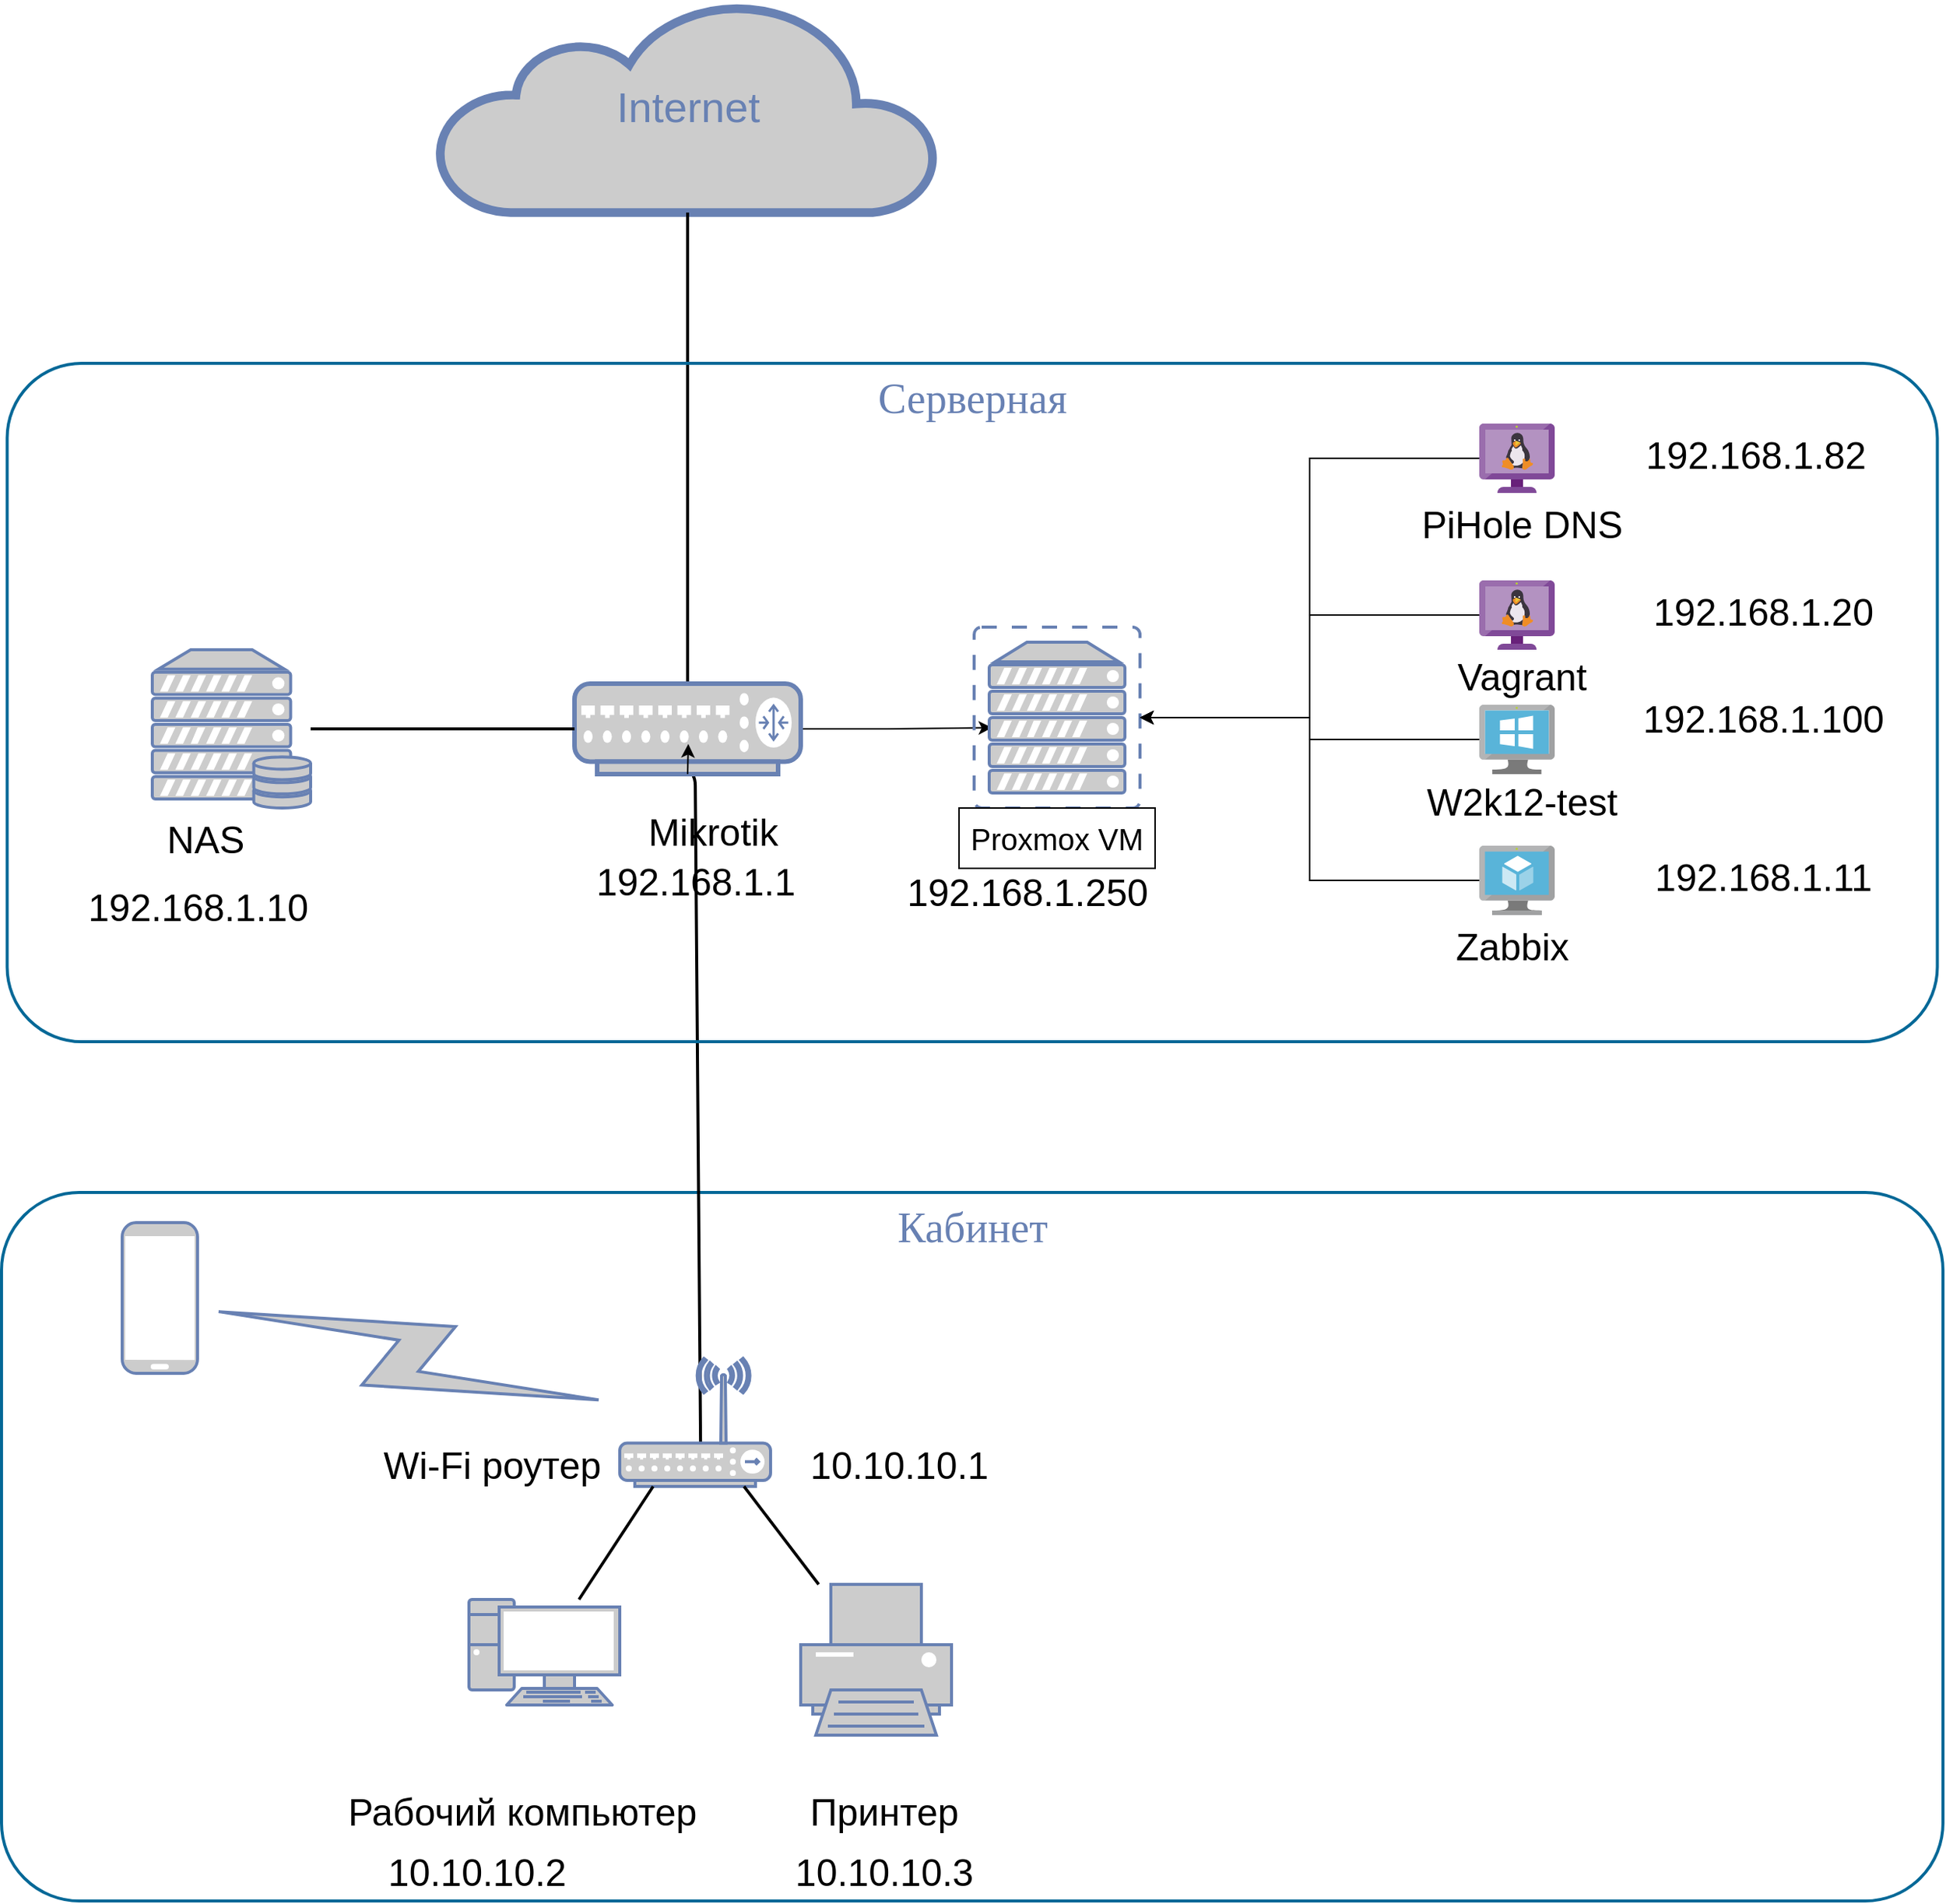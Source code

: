 <mxfile version="20.1.1" type="github">
  <diagram name="Page-1" id="bfe91b75-5d2c-26a0-9c1d-138518896778">
    <mxGraphModel dx="2348" dy="1235" grid="1" gridSize="10" guides="1" tooltips="1" connect="1" arrows="1" fold="1" page="1" pageScale="1" pageWidth="1169" pageHeight="827" background="none" math="0" shadow="0">
      <root>
        <object label="" id="0">
          <mxCell />
        </object>
        <mxCell id="1" parent="0" />
        <mxCell id="7c3789c024ecab99-78" value="Кабинет" style="rounded=1;whiteSpace=wrap;html=1;shadow=0;comic=0;strokeColor=#036897;strokeWidth=2;fillColor=none;fontFamily=Verdana;fontSize=28;fontColor=#6881B3;align=center;arcSize=11;verticalAlign=top;" parent="1" vertex="1">
          <mxGeometry x="270" y="870" width="1287.5" height="470" as="geometry" />
        </mxCell>
        <mxCell id="7c3789c024ecab99-52" style="edgeStyle=none;html=1;labelBackgroundColor=none;endArrow=none;endFill=0;strokeWidth=2;fontFamily=Verdana;fontSize=15;fontColor=#036897;exitX=0.537;exitY=0.824;exitDx=0;exitDy=0;exitPerimeter=0;entryX=0;entryY=0.5;entryDx=0;entryDy=0;entryPerimeter=0;" parent="1" source="7c3789c024ecab99-9" target="7c3789c024ecab99-54" edge="1">
          <mxGeometry relative="1" as="geometry">
            <mxPoint x="1630" y="897" as="targetPoint" />
            <mxPoint x="1400.0" y="887.143" as="sourcePoint" />
            <Array as="points">
              <mxPoint x="730" y="590" />
            </Array>
          </mxGeometry>
        </mxCell>
        <mxCell id="7c3789c024ecab99-1" value="" style="fontColor=#0066CC;verticalAlign=top;verticalLabelPosition=bottom;labelPosition=center;align=center;html=1;fillColor=#CCCCCC;strokeColor=#6881B3;gradientColor=none;gradientDirection=north;strokeWidth=2;shape=mxgraph.networks.pc;rounded=0;shadow=0;comic=0;" parent="1" vertex="1">
          <mxGeometry x="580.0" y="1140" width="100" height="70" as="geometry" />
        </mxCell>
        <mxCell id="7c3789c024ecab99-6" value="" style="fontColor=#0066CC;verticalAlign=top;verticalLabelPosition=bottom;labelPosition=center;align=center;html=1;fillColor=#CCCCCC;strokeColor=#6881B3;gradientColor=none;gradientDirection=north;strokeWidth=2;shape=mxgraph.networks.printer;rounded=0;shadow=0;comic=0;" parent="1" vertex="1">
          <mxGeometry x="800.0" y="1130" width="100" height="100" as="geometry" />
        </mxCell>
        <mxCell id="7c3789c024ecab99-9" value="" style="fontColor=#0066CC;verticalAlign=top;verticalLabelPosition=bottom;labelPosition=center;align=center;html=1;fillColor=#CCCCCC;strokeColor=#6881B3;gradientColor=none;gradientDirection=north;strokeWidth=2;shape=mxgraph.networks.wireless_hub;rounded=0;shadow=0;comic=0;" parent="1" vertex="1">
          <mxGeometry x="680.0" y="980" width="100" height="85" as="geometry" />
        </mxCell>
        <mxCell id="7c3789c024ecab99-13" style="edgeStyle=none;html=1;labelBackgroundColor=none;endArrow=none;endFill=0;strokeWidth=2;fontFamily=Verdana;fontSize=15;fontColor=#036897;" parent="1" source="7c3789c024ecab99-1" target="7c3789c024ecab99-9" edge="1">
          <mxGeometry relative="1" as="geometry">
            <mxPoint x="680.0" y="1100" as="targetPoint" />
          </mxGeometry>
        </mxCell>
        <mxCell id="7c3789c024ecab99-17" style="edgeStyle=none;html=1;labelBackgroundColor=none;endArrow=none;endFill=0;strokeWidth=2;fontFamily=Verdana;fontSize=15;fontColor=#036897;" parent="1" source="7c3789c024ecab99-6" target="7c3789c024ecab99-9" edge="1">
          <mxGeometry relative="1" as="geometry" />
        </mxCell>
        <mxCell id="7c3789c024ecab99-11" value="" style="html=1;fillColor=#CCCCCC;strokeColor=#6881B3;gradientColor=none;gradientDirection=north;strokeWidth=2;shape=mxgraph.networks.comm_link_edge;html=1;labelBackgroundColor=none;endArrow=none;endFill=0;fontFamily=Verdana;fontSize=20;" parent="1" source="7c3789c024ecab99-9" target="7c3789c024ecab99-12" edge="1">
          <mxGeometry width="100" height="100" relative="1" as="geometry">
            <mxPoint x="930.0" y="1080" as="sourcePoint" />
            <mxPoint x="633.0" y="993" as="targetPoint" />
          </mxGeometry>
        </mxCell>
        <mxCell id="7c3789c024ecab99-12" value="" style="fontColor=#0066CC;verticalAlign=top;verticalLabelPosition=bottom;labelPosition=center;align=center;html=1;fillColor=#CCCCCC;strokeColor=#6881B3;gradientColor=none;gradientDirection=north;strokeWidth=2;shape=mxgraph.networks.mobile;rounded=0;shadow=0;comic=0;" parent="1" vertex="1">
          <mxGeometry x="350.0" y="890" width="50" height="100" as="geometry" />
        </mxCell>
        <mxCell id="7c3789c024ecab99-53" value="Internet" style="html=1;fillColor=#CCCCCC;strokeColor=#6881B3;gradientColor=none;gradientDirection=north;strokeWidth=2;shape=mxgraph.networks.cloud;fontColor=#6881B3;rounded=0;shadow=0;comic=0;align=center;fontSize=28;" parent="1" vertex="1">
          <mxGeometry x="560" y="80" width="330" height="140" as="geometry" />
        </mxCell>
        <mxCell id="7c3789c024ecab99-56" style="edgeStyle=none;html=1;labelBackgroundColor=none;endArrow=none;endFill=0;strokeWidth=2;fontFamily=Verdana;fontSize=28;fontColor=#6881B3;" parent="1" source="7c3789c024ecab99-54" target="7c3789c024ecab99-53" edge="1">
          <mxGeometry relative="1" as="geometry" />
        </mxCell>
        <mxCell id="B4gEiAXWy7dcfp6wLXZJ-9" style="edgeStyle=orthogonalEdgeStyle;rounded=0;orthogonalLoop=1;jettySize=auto;html=1;entryX=0.109;entryY=0.556;entryDx=0;entryDy=0;entryPerimeter=0;" edge="1" parent="1" source="7c3789c024ecab99-54" target="B4gEiAXWy7dcfp6wLXZJ-7">
          <mxGeometry relative="1" as="geometry" />
        </mxCell>
        <mxCell id="7c3789c024ecab99-54" value="" style="fontColor=#0066CC;verticalAlign=top;verticalLabelPosition=bottom;labelPosition=center;align=center;html=1;fillColor=#CCCCCC;strokeColor=#6881B3;gradientColor=none;gradientDirection=north;strokeWidth=2;shape=mxgraph.networks.router;rounded=0;shadow=0;comic=0;perimeterSpacing=0;" parent="1" vertex="1">
          <mxGeometry x="650" y="532.5" width="150" height="60" as="geometry" />
        </mxCell>
        <mxCell id="7c3789c024ecab99-59" style="edgeStyle=none;html=1;labelBackgroundColor=none;endArrow=none;endFill=0;strokeWidth=2;fontFamily=Verdana;fontSize=28;fontColor=#6881B3;" parent="1" source="7c3789c024ecab99-58" target="7c3789c024ecab99-54" edge="1">
          <mxGeometry relative="1" as="geometry">
            <mxPoint x="1570" y="827" as="targetPoint" />
          </mxGeometry>
        </mxCell>
        <mxCell id="7c3789c024ecab99-58" value="" style="fontColor=#0066CC;verticalAlign=top;verticalLabelPosition=bottom;labelPosition=center;align=center;html=1;fillColor=#CCCCCC;strokeColor=#6881B3;gradientColor=none;gradientDirection=north;strokeWidth=2;shape=mxgraph.networks.server_storage;rounded=0;shadow=0;comic=0;" parent="1" vertex="1">
          <mxGeometry x="370" y="510" width="105" height="105" as="geometry" />
        </mxCell>
        <mxCell id="B4gEiAXWy7dcfp6wLXZJ-5" style="edgeStyle=orthogonalEdgeStyle;rounded=0;orthogonalLoop=1;jettySize=auto;html=1;exitX=0.5;exitY=1;exitDx=0;exitDy=0;exitPerimeter=0;entryX=0.503;entryY=0.667;entryDx=0;entryDy=0;entryPerimeter=0;" edge="1" parent="1" source="7c3789c024ecab99-54" target="7c3789c024ecab99-54">
          <mxGeometry relative="1" as="geometry" />
        </mxCell>
        <mxCell id="B4gEiAXWy7dcfp6wLXZJ-7" value="" style="fontColor=#0066CC;verticalAlign=top;verticalLabelPosition=bottom;labelPosition=center;align=center;html=1;outlineConnect=0;fillColor=#CCCCCC;strokeColor=#6881B3;gradientColor=none;gradientDirection=north;strokeWidth=2;shape=mxgraph.networks.virtual_server;" vertex="1" parent="1">
          <mxGeometry x="915" y="495" width="110" height="120" as="geometry" />
        </mxCell>
        <mxCell id="B4gEiAXWy7dcfp6wLXZJ-10" value="&lt;font style=&quot;font-size: 20px;&quot;&gt;Proxmox VM&lt;/font&gt;" style="rounded=0;whiteSpace=wrap;html=1;" vertex="1" parent="1">
          <mxGeometry x="905" y="615" width="130" height="40" as="geometry" />
        </mxCell>
        <mxCell id="B4gEiAXWy7dcfp6wLXZJ-38" style="edgeStyle=orthogonalEdgeStyle;rounded=0;orthogonalLoop=1;jettySize=auto;html=1;entryX=1;entryY=0.5;entryDx=0;entryDy=0;entryPerimeter=0;fontSize=25;" edge="1" parent="1" source="B4gEiAXWy7dcfp6wLXZJ-12" target="B4gEiAXWy7dcfp6wLXZJ-7">
          <mxGeometry relative="1" as="geometry" />
        </mxCell>
        <mxCell id="B4gEiAXWy7dcfp6wLXZJ-12" value="" style="sketch=0;aspect=fixed;html=1;points=[];align=center;image;fontSize=12;image=img/lib/mscae/VM_Linux_Non_Azure.svg;" vertex="1" parent="1">
          <mxGeometry x="1250" y="464" width="50" height="46" as="geometry" />
        </mxCell>
        <mxCell id="B4gEiAXWy7dcfp6wLXZJ-16" style="edgeStyle=orthogonalEdgeStyle;rounded=0;orthogonalLoop=1;jettySize=auto;html=1;fontSize=20;" edge="1" parent="1" source="B4gEiAXWy7dcfp6wLXZJ-13" target="B4gEiAXWy7dcfp6wLXZJ-7">
          <mxGeometry relative="1" as="geometry" />
        </mxCell>
        <mxCell id="B4gEiAXWy7dcfp6wLXZJ-13" value="" style="sketch=0;aspect=fixed;html=1;points=[];align=center;image;fontSize=12;image=img/lib/mscae/VirtualMachineWindows.svg;" vertex="1" parent="1">
          <mxGeometry x="1250" y="546.5" width="50" height="46" as="geometry" />
        </mxCell>
        <mxCell id="B4gEiAXWy7dcfp6wLXZJ-17" style="edgeStyle=orthogonalEdgeStyle;rounded=0;orthogonalLoop=1;jettySize=auto;html=1;entryX=1;entryY=0.5;entryDx=0;entryDy=0;entryPerimeter=0;fontSize=20;" edge="1" parent="1" source="B4gEiAXWy7dcfp6wLXZJ-14" target="B4gEiAXWy7dcfp6wLXZJ-7">
          <mxGeometry relative="1" as="geometry" />
        </mxCell>
        <mxCell id="B4gEiAXWy7dcfp6wLXZJ-14" value="" style="sketch=0;aspect=fixed;html=1;points=[];align=center;image;fontSize=12;image=img/lib/mscae/Virtual_Machine.svg;" vertex="1" parent="1">
          <mxGeometry x="1250" y="640" width="50" height="46" as="geometry" />
        </mxCell>
        <mxCell id="B4gEiAXWy7dcfp6wLXZJ-19" style="edgeStyle=orthogonalEdgeStyle;rounded=0;orthogonalLoop=1;jettySize=auto;html=1;entryX=1;entryY=0.5;entryDx=0;entryDy=0;entryPerimeter=0;fontSize=20;" edge="1" parent="1" source="B4gEiAXWy7dcfp6wLXZJ-18" target="B4gEiAXWy7dcfp6wLXZJ-7">
          <mxGeometry relative="1" as="geometry" />
        </mxCell>
        <mxCell id="B4gEiAXWy7dcfp6wLXZJ-18" value="" style="sketch=0;aspect=fixed;html=1;points=[];align=center;image;fontSize=12;image=img/lib/mscae/VM_Linux_Non_Azure.svg;" vertex="1" parent="1">
          <mxGeometry x="1250" y="360" width="50" height="46" as="geometry" />
        </mxCell>
        <mxCell id="B4gEiAXWy7dcfp6wLXZJ-22" value="&lt;font style=&quot;font-size: 25px;&quot;&gt;PiHole DNS&lt;/font&gt;" style="text;html=1;align=center;verticalAlign=middle;resizable=0;points=[];autosize=1;strokeColor=none;fillColor=none;fontSize=20;" vertex="1" parent="1">
          <mxGeometry x="1197.5" y="406" width="160" height="40" as="geometry" />
        </mxCell>
        <mxCell id="B4gEiAXWy7dcfp6wLXZJ-23" value="&lt;span style=&quot;font-size: 25px;&quot;&gt;Vagrant&lt;/span&gt;" style="text;html=1;align=center;verticalAlign=middle;resizable=0;points=[];autosize=1;strokeColor=none;fillColor=none;fontSize=20;" vertex="1" parent="1">
          <mxGeometry x="1222.5" y="506.5" width="110" height="40" as="geometry" />
        </mxCell>
        <mxCell id="B4gEiAXWy7dcfp6wLXZJ-24" value="&lt;span style=&quot;font-size: 25px;&quot;&gt;W2k12-test&lt;/span&gt;" style="text;html=1;align=center;verticalAlign=middle;resizable=0;points=[];autosize=1;strokeColor=none;fillColor=none;fontSize=20;" vertex="1" parent="1">
          <mxGeometry x="1202.5" y="590" width="150" height="40" as="geometry" />
        </mxCell>
        <mxCell id="B4gEiAXWy7dcfp6wLXZJ-25" value="&lt;span style=&quot;font-size: 25px;&quot;&gt;Zabbix&amp;nbsp;&lt;/span&gt;" style="text;html=1;align=center;verticalAlign=middle;resizable=0;points=[];autosize=1;strokeColor=none;fillColor=none;fontSize=20;" vertex="1" parent="1">
          <mxGeometry x="1220" y="686" width="110" height="40" as="geometry" />
        </mxCell>
        <mxCell id="B4gEiAXWy7dcfp6wLXZJ-26" value="&lt;span style=&quot;font-size: 25px;&quot;&gt;Mikrotik&amp;nbsp;&lt;/span&gt;" style="text;html=1;align=center;verticalAlign=middle;resizable=0;points=[];autosize=1;strokeColor=none;fillColor=none;fontSize=20;" vertex="1" parent="1">
          <mxGeometry x="685" y="610" width="120" height="40" as="geometry" />
        </mxCell>
        <mxCell id="B4gEiAXWy7dcfp6wLXZJ-28" value="&lt;span style=&quot;font-size: 25px;&quot;&gt;Wi-Fi роутер&lt;/span&gt;" style="text;html=1;align=center;verticalAlign=middle;resizable=0;points=[];autosize=1;strokeColor=none;fillColor=none;fontSize=20;" vertex="1" parent="1">
          <mxGeometry x="510" y="1030" width="170" height="40" as="geometry" />
        </mxCell>
        <mxCell id="B4gEiAXWy7dcfp6wLXZJ-29" value="&lt;span style=&quot;font-size: 25px;&quot;&gt;Рабочий компьютер&lt;/span&gt;" style="text;html=1;align=center;verticalAlign=middle;resizable=0;points=[];autosize=1;strokeColor=none;fillColor=none;fontSize=20;" vertex="1" parent="1">
          <mxGeometry x="490" y="1260" width="250" height="40" as="geometry" />
        </mxCell>
        <mxCell id="B4gEiAXWy7dcfp6wLXZJ-30" value="&lt;span style=&quot;font-size: 25px;&quot;&gt;Принтер&lt;/span&gt;" style="text;html=1;align=center;verticalAlign=middle;resizable=0;points=[];autosize=1;strokeColor=none;fillColor=none;fontSize=20;" vertex="1" parent="1">
          <mxGeometry x="795" y="1260" width="120" height="40" as="geometry" />
        </mxCell>
        <mxCell id="B4gEiAXWy7dcfp6wLXZJ-32" value="&lt;span style=&quot;font-size: 25px;&quot;&gt;NAS&lt;/span&gt;" style="text;html=1;align=center;verticalAlign=middle;resizable=0;points=[];autosize=1;strokeColor=none;fillColor=none;fontSize=20;" vertex="1" parent="1">
          <mxGeometry x="370" y="615" width="70" height="40" as="geometry" />
        </mxCell>
        <mxCell id="B4gEiAXWy7dcfp6wLXZJ-34" value="192.168.1.10" style="text;html=1;align=center;verticalAlign=middle;resizable=0;points=[];autosize=1;strokeColor=none;fillColor=none;fontSize=25;" vertex="1" parent="1">
          <mxGeometry x="315" y="660" width="170" height="40" as="geometry" />
        </mxCell>
        <mxCell id="B4gEiAXWy7dcfp6wLXZJ-35" value="192.168.1.1" style="text;html=1;align=center;verticalAlign=middle;resizable=0;points=[];autosize=1;strokeColor=none;fillColor=none;fontSize=25;" vertex="1" parent="1">
          <mxGeometry x="650" y="643" width="160" height="40" as="geometry" />
        </mxCell>
        <mxCell id="B4gEiAXWy7dcfp6wLXZJ-36" value="192.168.1.250" style="text;html=1;align=center;verticalAlign=middle;resizable=0;points=[];autosize=1;strokeColor=none;fillColor=none;fontSize=25;" vertex="1" parent="1">
          <mxGeometry x="860" y="650" width="180" height="40" as="geometry" />
        </mxCell>
        <mxCell id="B4gEiAXWy7dcfp6wLXZJ-31" value="Серверная" style="rounded=1;whiteSpace=wrap;html=1;shadow=0;comic=0;strokeColor=#036897;strokeWidth=2;fillColor=none;fontFamily=Verdana;fontSize=28;fontColor=#6881B3;align=center;arcSize=11;verticalAlign=top;" vertex="1" parent="1">
          <mxGeometry x="273.75" y="320" width="1280" height="450" as="geometry" />
        </mxCell>
        <mxCell id="B4gEiAXWy7dcfp6wLXZJ-39" value="192.168.1.82" style="text;html=1;align=center;verticalAlign=middle;resizable=0;points=[];autosize=1;strokeColor=none;fillColor=none;fontSize=25;" vertex="1" parent="1">
          <mxGeometry x="1347.5" y="360" width="170" height="40" as="geometry" />
        </mxCell>
        <mxCell id="B4gEiAXWy7dcfp6wLXZJ-40" value="192.168.1.11" style="text;html=1;align=center;verticalAlign=middle;resizable=0;points=[];autosize=1;strokeColor=none;fillColor=none;fontSize=25;" vertex="1" parent="1">
          <mxGeometry x="1352.5" y="640" width="170" height="40" as="geometry" />
        </mxCell>
        <mxCell id="B4gEiAXWy7dcfp6wLXZJ-41" value="192.168.1.100" style="text;html=1;align=center;verticalAlign=middle;resizable=0;points=[];autosize=1;strokeColor=none;fillColor=none;fontSize=25;" vertex="1" parent="1">
          <mxGeometry x="1347.5" y="535" width="180" height="40" as="geometry" />
        </mxCell>
        <mxCell id="B4gEiAXWy7dcfp6wLXZJ-42" value="192.168.1.20" style="text;html=1;align=center;verticalAlign=middle;resizable=0;points=[];autosize=1;strokeColor=none;fillColor=none;fontSize=25;" vertex="1" parent="1">
          <mxGeometry x="1352.5" y="464" width="170" height="40" as="geometry" />
        </mxCell>
        <mxCell id="B4gEiAXWy7dcfp6wLXZJ-44" value="&lt;span style=&quot;color: rgba(0, 0, 0, 0); font-family: monospace; font-size: 0px; text-align: start;&quot;&gt;12&lt;/span&gt;" style="text;html=1;align=center;verticalAlign=middle;resizable=0;points=[];autosize=1;strokeColor=none;fillColor=none;fontSize=25;" vertex="1" parent="1">
          <mxGeometry x="570" y="1290" width="20" height="40" as="geometry" />
        </mxCell>
        <mxCell id="B4gEiAXWy7dcfp6wLXZJ-45" value="10.10.10.2" style="text;html=1;align=center;verticalAlign=middle;resizable=0;points=[];autosize=1;strokeColor=none;fillColor=none;fontSize=25;" vertex="1" parent="1">
          <mxGeometry x="515" y="1300" width="140" height="40" as="geometry" />
        </mxCell>
        <mxCell id="B4gEiAXWy7dcfp6wLXZJ-46" value="10.10.10.3" style="text;html=1;align=center;verticalAlign=middle;resizable=0;points=[];autosize=1;strokeColor=none;fillColor=none;fontSize=25;" vertex="1" parent="1">
          <mxGeometry x="785" y="1300" width="140" height="40" as="geometry" />
        </mxCell>
        <mxCell id="B4gEiAXWy7dcfp6wLXZJ-47" value="10.10.10.1" style="text;html=1;align=center;verticalAlign=middle;resizable=0;points=[];autosize=1;strokeColor=none;fillColor=none;fontSize=25;" vertex="1" parent="1">
          <mxGeometry x="795" y="1030" width="140" height="40" as="geometry" />
        </mxCell>
      </root>
    </mxGraphModel>
  </diagram>
</mxfile>
